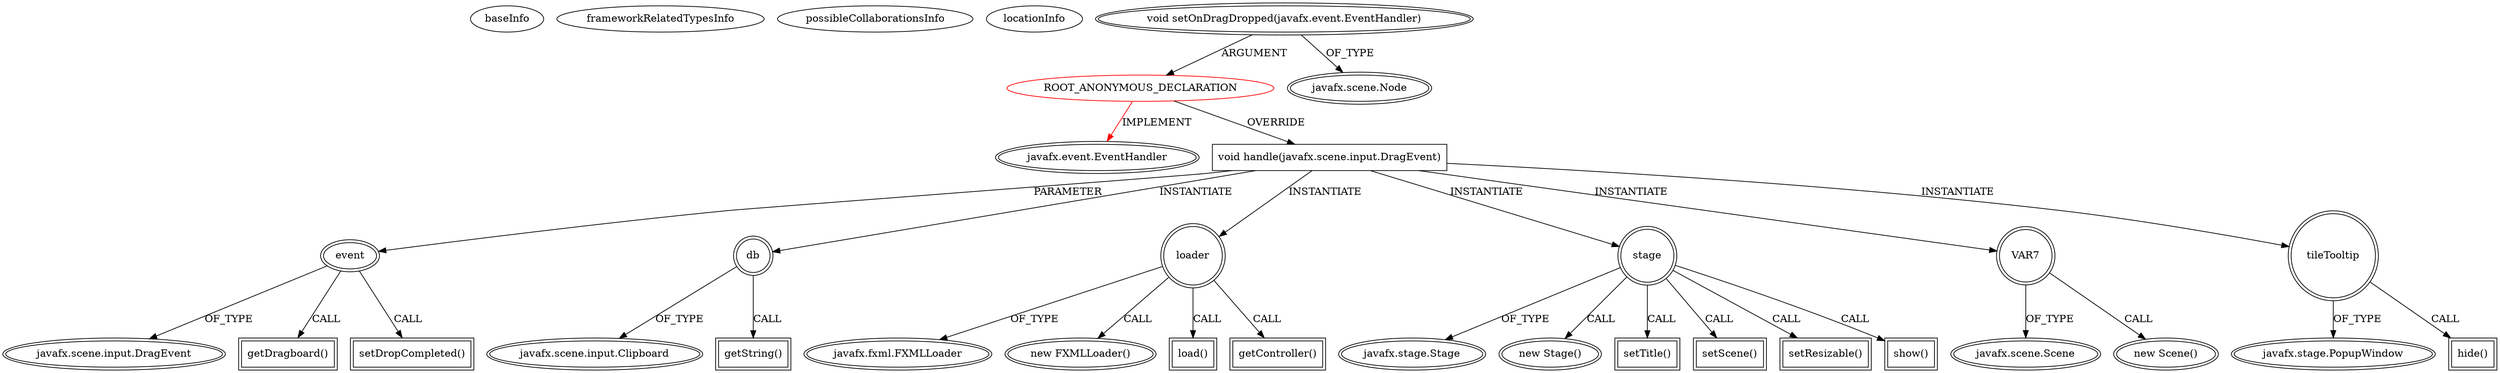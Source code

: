 digraph {
baseInfo[graphId=3903,category="extension_graph",isAnonymous=true,possibleRelation=false]
frameworkRelatedTypesInfo[0="javafx.event.EventHandler"]
possibleCollaborationsInfo[]
locationInfo[projectName="prashker-KingsSGF",filePath="/prashker-KingsSGF/KingsSGF-master/src/uiSam/HexTileView.java",contextSignature="void registerDragability()",graphId="3903"]
0[label="ROOT_ANONYMOUS_DECLARATION",vertexType="ROOT_ANONYMOUS_DECLARATION",isFrameworkType=false,color=red]
1[label="javafx.event.EventHandler",vertexType="FRAMEWORK_INTERFACE_TYPE",isFrameworkType=true,peripheries=2]
2[label="void setOnDragDropped(javafx.event.EventHandler)",vertexType="OUTSIDE_CALL",isFrameworkType=true,peripheries=2]
3[label="javafx.scene.Node",vertexType="FRAMEWORK_CLASS_TYPE",isFrameworkType=true,peripheries=2]
4[label="void handle(javafx.scene.input.DragEvent)",vertexType="OVERRIDING_METHOD_DECLARATION",isFrameworkType=false,shape=box]
5[label="event",vertexType="PARAMETER_DECLARATION",isFrameworkType=true,peripheries=2]
6[label="javafx.scene.input.DragEvent",vertexType="FRAMEWORK_CLASS_TYPE",isFrameworkType=true,peripheries=2]
8[label="getDragboard()",vertexType="INSIDE_CALL",isFrameworkType=true,peripheries=2,shape=box]
9[label="db",vertexType="VARIABLE_EXPRESION",isFrameworkType=true,peripheries=2,shape=circle]
11[label="javafx.scene.input.Clipboard",vertexType="FRAMEWORK_CLASS_TYPE",isFrameworkType=true,peripheries=2]
10[label="getString()",vertexType="INSIDE_CALL",isFrameworkType=true,peripheries=2,shape=box]
13[label="loader",vertexType="VARIABLE_EXPRESION",isFrameworkType=true,peripheries=2,shape=circle]
14[label="javafx.fxml.FXMLLoader",vertexType="FRAMEWORK_CLASS_TYPE",isFrameworkType=true,peripheries=2]
12[label="new FXMLLoader()",vertexType="CONSTRUCTOR_CALL",isFrameworkType=true,peripheries=2]
16[label="load()",vertexType="INSIDE_CALL",isFrameworkType=true,peripheries=2,shape=box]
18[label="stage",vertexType="VARIABLE_EXPRESION",isFrameworkType=true,peripheries=2,shape=circle]
19[label="javafx.stage.Stage",vertexType="FRAMEWORK_CLASS_TYPE",isFrameworkType=true,peripheries=2]
17[label="new Stage()",vertexType="CONSTRUCTOR_CALL",isFrameworkType=true,peripheries=2]
21[label="setTitle()",vertexType="INSIDE_CALL",isFrameworkType=true,peripheries=2,shape=box]
23[label="setScene()",vertexType="INSIDE_CALL",isFrameworkType=true,peripheries=2,shape=box]
25[label="VAR7",vertexType="VARIABLE_EXPRESION",isFrameworkType=true,peripheries=2,shape=circle]
26[label="javafx.scene.Scene",vertexType="FRAMEWORK_CLASS_TYPE",isFrameworkType=true,peripheries=2]
24[label="new Scene()",vertexType="CONSTRUCTOR_CALL",isFrameworkType=true,peripheries=2]
28[label="setResizable()",vertexType="INSIDE_CALL",isFrameworkType=true,peripheries=2,shape=box]
30[label="getController()",vertexType="INSIDE_CALL",isFrameworkType=true,peripheries=2,shape=box]
32[label="show()",vertexType="INSIDE_CALL",isFrameworkType=true,peripheries=2,shape=box]
34[label="setDropCompleted()",vertexType="INSIDE_CALL",isFrameworkType=true,peripheries=2,shape=box]
35[label="tileTooltip",vertexType="VARIABLE_EXPRESION",isFrameworkType=true,peripheries=2,shape=circle]
37[label="javafx.stage.PopupWindow",vertexType="FRAMEWORK_CLASS_TYPE",isFrameworkType=true,peripheries=2]
36[label="hide()",vertexType="INSIDE_CALL",isFrameworkType=true,peripheries=2,shape=box]
0->1[label="IMPLEMENT",color=red]
2->0[label="ARGUMENT"]
2->3[label="OF_TYPE"]
0->4[label="OVERRIDE"]
5->6[label="OF_TYPE"]
4->5[label="PARAMETER"]
5->8[label="CALL"]
4->9[label="INSTANTIATE"]
9->11[label="OF_TYPE"]
9->10[label="CALL"]
4->13[label="INSTANTIATE"]
13->14[label="OF_TYPE"]
13->12[label="CALL"]
13->16[label="CALL"]
4->18[label="INSTANTIATE"]
18->19[label="OF_TYPE"]
18->17[label="CALL"]
18->21[label="CALL"]
18->23[label="CALL"]
4->25[label="INSTANTIATE"]
25->26[label="OF_TYPE"]
25->24[label="CALL"]
18->28[label="CALL"]
13->30[label="CALL"]
18->32[label="CALL"]
5->34[label="CALL"]
4->35[label="INSTANTIATE"]
35->37[label="OF_TYPE"]
35->36[label="CALL"]
}
